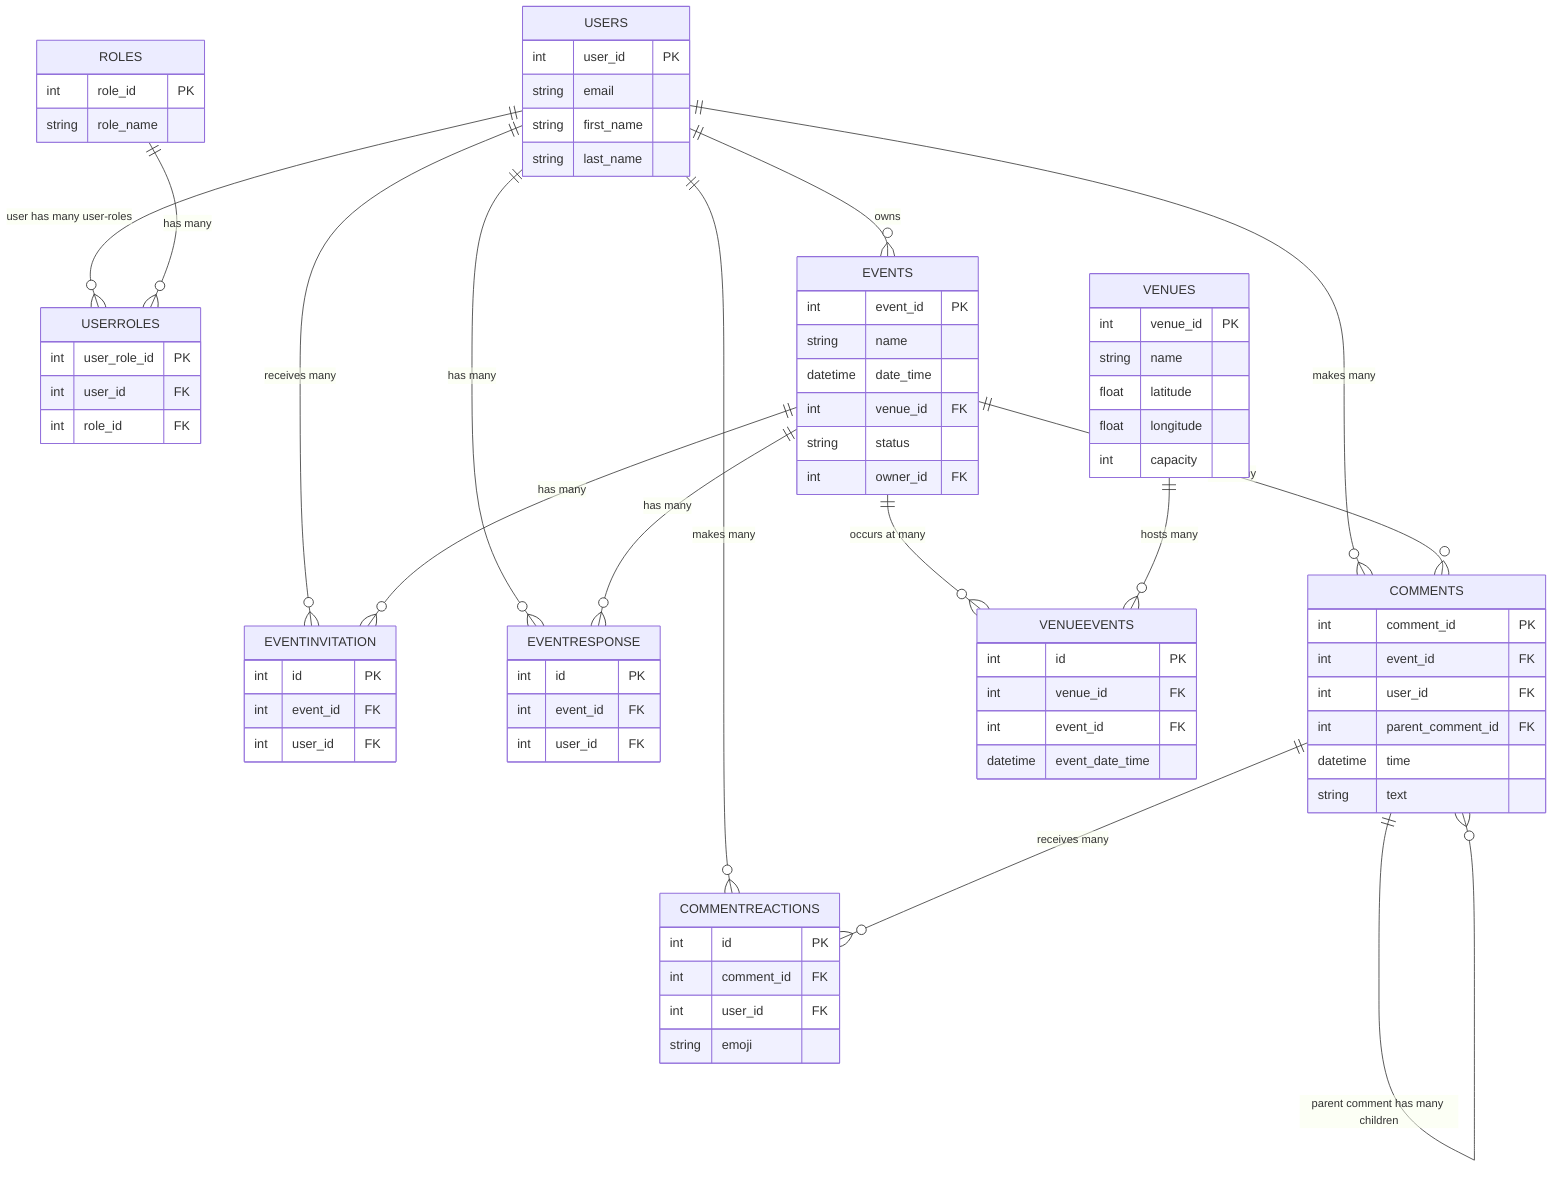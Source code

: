 erDiagram

    USERS {
        int user_id PK
        string email
        string first_name
        string last_name
    }
    
    ROLES {
        int role_id PK
        string role_name
    }
    
    USERROLES {
        int user_role_id PK
        int user_id FK
        int role_id FK
    }
    
    EVENTS {
        int event_id PK
        string name
        datetime date_time
        int venue_id FK
        string status
        int owner_id FK
    }
    
    VENUES {
        int venue_id PK
        string name
        float latitude
        float longitude
        int capacity
    }
    
    EVENTINVITATION {
        int id PK
        int event_id FK
        int user_id FK
    }
    
    EVENTRESPONSE {
        int id PK
        int event_id FK
        int user_id FK
    }
    
    COMMENTS {
        int comment_id PK
        int event_id FK
        int user_id FK
        int parent_comment_id FK
        datetime time
        string text
    }
    
    COMMENTREACTIONS {
        int id PK
        int comment_id FK
        int user_id FK
        string emoji
    }
    
    VENUEEVENTS {
        int id PK
        int venue_id FK
        int event_id FK
        datetime event_date_time
    }

    USERS ||--o{ USERROLES: "user has many user-roles"
    ROLES ||--o{ USERROLES: "has many"
    USERS ||--o{ EVENTS: "owns"
    USERS ||--o{ EVENTINVITATION: "receives many"
    USERS ||--o{ EVENTRESPONSE: "has many"
    USERS ||--o{ COMMENTS: "makes many"
    USERS ||--o{ COMMENTREACTIONS: "makes many"
    EVENTS ||--o{ EVENTINVITATION: "has many"
    EVENTS ||--o{ EVENTRESPONSE: "has many"
    EVENTS ||--o{ COMMENTS: "has many"
    EVENTS ||--o{ VENUEEVENTS: "occurs at many"
    COMMENTS ||--o{ COMMENTREACTIONS: "receives many"
    COMMENTS ||--o{ COMMENTS: "parent comment has many children"
    VENUES ||--o{ VENUEEVENTS: "hosts many"